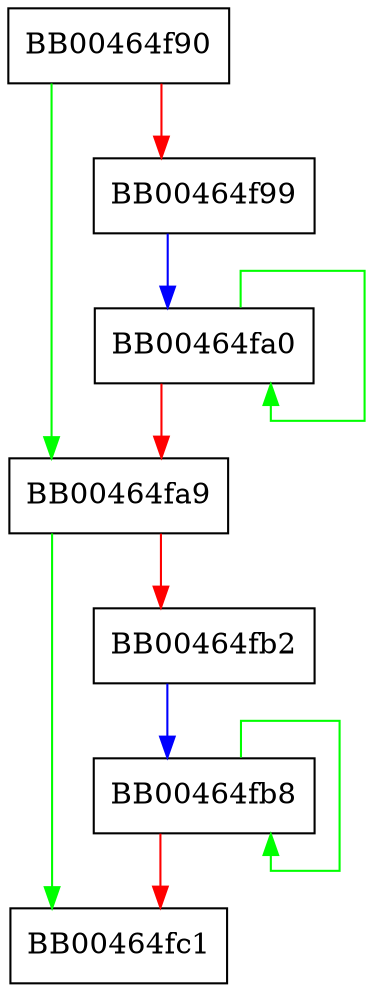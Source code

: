 digraph index_serial_LHASH_COMP {
  node [shape="box"];
  graph [splines=ortho];
  BB00464f90 -> BB00464fa9 [color="green"];
  BB00464f90 -> BB00464f99 [color="red"];
  BB00464f99 -> BB00464fa0 [color="blue"];
  BB00464fa0 -> BB00464fa0 [color="green"];
  BB00464fa0 -> BB00464fa9 [color="red"];
  BB00464fa9 -> BB00464fc1 [color="green"];
  BB00464fa9 -> BB00464fb2 [color="red"];
  BB00464fb2 -> BB00464fb8 [color="blue"];
  BB00464fb8 -> BB00464fb8 [color="green"];
  BB00464fb8 -> BB00464fc1 [color="red"];
}